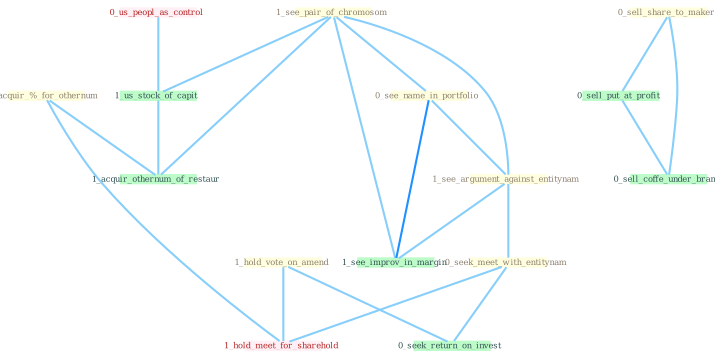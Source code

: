 Graph G{ 
    node
    [shape=polygon,style=filled,width=.5,height=.06,color="#BDFCC9",fixedsize=true,fontsize=4,
    fontcolor="#2f4f4f"];
    {node
    [color="#ffffe0", fontcolor="#8b7d6b"] "1_see_pair_of_chromosom " "0_see_name_in_portfolio " "1_see_argument_against_entitynam " "1_hold_vote_on_amend " "0_seek_meet_with_entitynam " "0_acquir_%_for_othernum " "0_sell_share_to_maker "}
{node [color="#fff0f5", fontcolor="#b22222"] "0_us_peopl_as_control " "1_hold_meet_for_sharehold "}
edge [color="#B0E2FF"];

	"1_see_pair_of_chromosom " -- "0_see_name_in_portfolio " [w="1", color="#87cefa" ];
	"1_see_pair_of_chromosom " -- "1_see_argument_against_entitynam " [w="1", color="#87cefa" ];
	"1_see_pair_of_chromosom " -- "1_us_stock_of_capit " [w="1", color="#87cefa" ];
	"1_see_pair_of_chromosom " -- "1_see_improv_in_margin " [w="1", color="#87cefa" ];
	"1_see_pair_of_chromosom " -- "1_acquir_othernum_of_restaur " [w="1", color="#87cefa" ];
	"0_see_name_in_portfolio " -- "1_see_argument_against_entitynam " [w="1", color="#87cefa" ];
	"0_see_name_in_portfolio " -- "1_see_improv_in_margin " [w="2", color="#1e90ff" , len=0.8];
	"1_see_argument_against_entitynam " -- "0_seek_meet_with_entitynam " [w="1", color="#87cefa" ];
	"1_see_argument_against_entitynam " -- "1_see_improv_in_margin " [w="1", color="#87cefa" ];
	"1_hold_vote_on_amend " -- "0_seek_return_on_invest " [w="1", color="#87cefa" ];
	"1_hold_vote_on_amend " -- "1_hold_meet_for_sharehold " [w="1", color="#87cefa" ];
	"0_seek_meet_with_entitynam " -- "0_seek_return_on_invest " [w="1", color="#87cefa" ];
	"0_seek_meet_with_entitynam " -- "1_hold_meet_for_sharehold " [w="1", color="#87cefa" ];
	"0_acquir_%_for_othernum " -- "1_hold_meet_for_sharehold " [w="1", color="#87cefa" ];
	"0_acquir_%_for_othernum " -- "1_acquir_othernum_of_restaur " [w="1", color="#87cefa" ];
	"0_sell_share_to_maker " -- "0_sell_put_at_profit " [w="1", color="#87cefa" ];
	"0_sell_share_to_maker " -- "0_sell_coffe_under_brand " [w="1", color="#87cefa" ];
	"0_us_peopl_as_control " -- "1_us_stock_of_capit " [w="1", color="#87cefa" ];
	"0_sell_put_at_profit " -- "0_sell_coffe_under_brand " [w="1", color="#87cefa" ];
	"1_us_stock_of_capit " -- "1_acquir_othernum_of_restaur " [w="1", color="#87cefa" ];
}